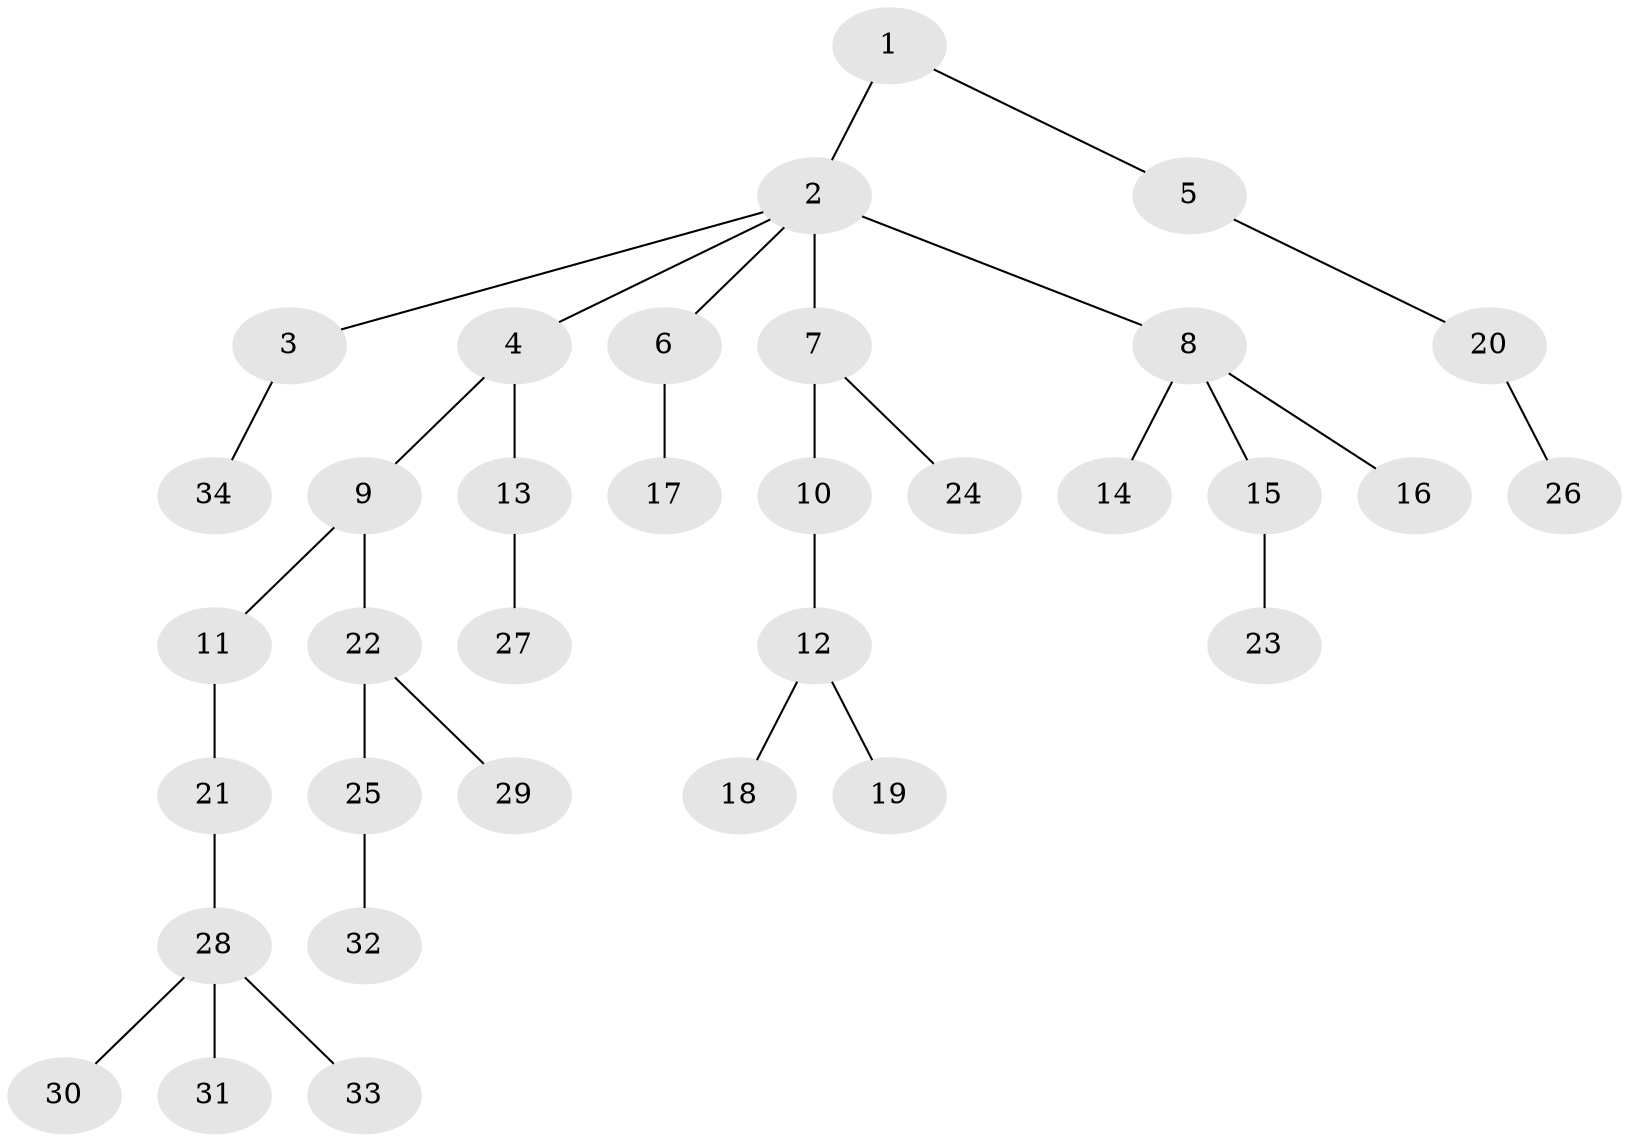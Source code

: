 // original degree distribution, {3: 0.15151515151515152, 8: 0.015151515151515152, 6: 0.015151515151515152, 1: 0.5, 2: 0.24242424242424243, 5: 0.015151515151515152, 4: 0.06060606060606061}
// Generated by graph-tools (version 1.1) at 2025/36/03/09/25 02:36:36]
// undirected, 34 vertices, 33 edges
graph export_dot {
graph [start="1"]
  node [color=gray90,style=filled];
  1;
  2;
  3;
  4;
  5;
  6;
  7;
  8;
  9;
  10;
  11;
  12;
  13;
  14;
  15;
  16;
  17;
  18;
  19;
  20;
  21;
  22;
  23;
  24;
  25;
  26;
  27;
  28;
  29;
  30;
  31;
  32;
  33;
  34;
  1 -- 2 [weight=1.0];
  1 -- 5 [weight=1.0];
  2 -- 3 [weight=1.0];
  2 -- 4 [weight=1.0];
  2 -- 6 [weight=1.0];
  2 -- 7 [weight=2.0];
  2 -- 8 [weight=1.0];
  3 -- 34 [weight=1.0];
  4 -- 9 [weight=1.0];
  4 -- 13 [weight=3.0];
  5 -- 20 [weight=1.0];
  6 -- 17 [weight=1.0];
  7 -- 10 [weight=1.0];
  7 -- 24 [weight=1.0];
  8 -- 14 [weight=1.0];
  8 -- 15 [weight=1.0];
  8 -- 16 [weight=1.0];
  9 -- 11 [weight=1.0];
  9 -- 22 [weight=1.0];
  10 -- 12 [weight=1.0];
  11 -- 21 [weight=1.0];
  12 -- 18 [weight=1.0];
  12 -- 19 [weight=1.0];
  13 -- 27 [weight=1.0];
  15 -- 23 [weight=2.0];
  20 -- 26 [weight=1.0];
  21 -- 28 [weight=1.0];
  22 -- 25 [weight=1.0];
  22 -- 29 [weight=1.0];
  25 -- 32 [weight=1.0];
  28 -- 30 [weight=1.0];
  28 -- 31 [weight=1.0];
  28 -- 33 [weight=1.0];
}
